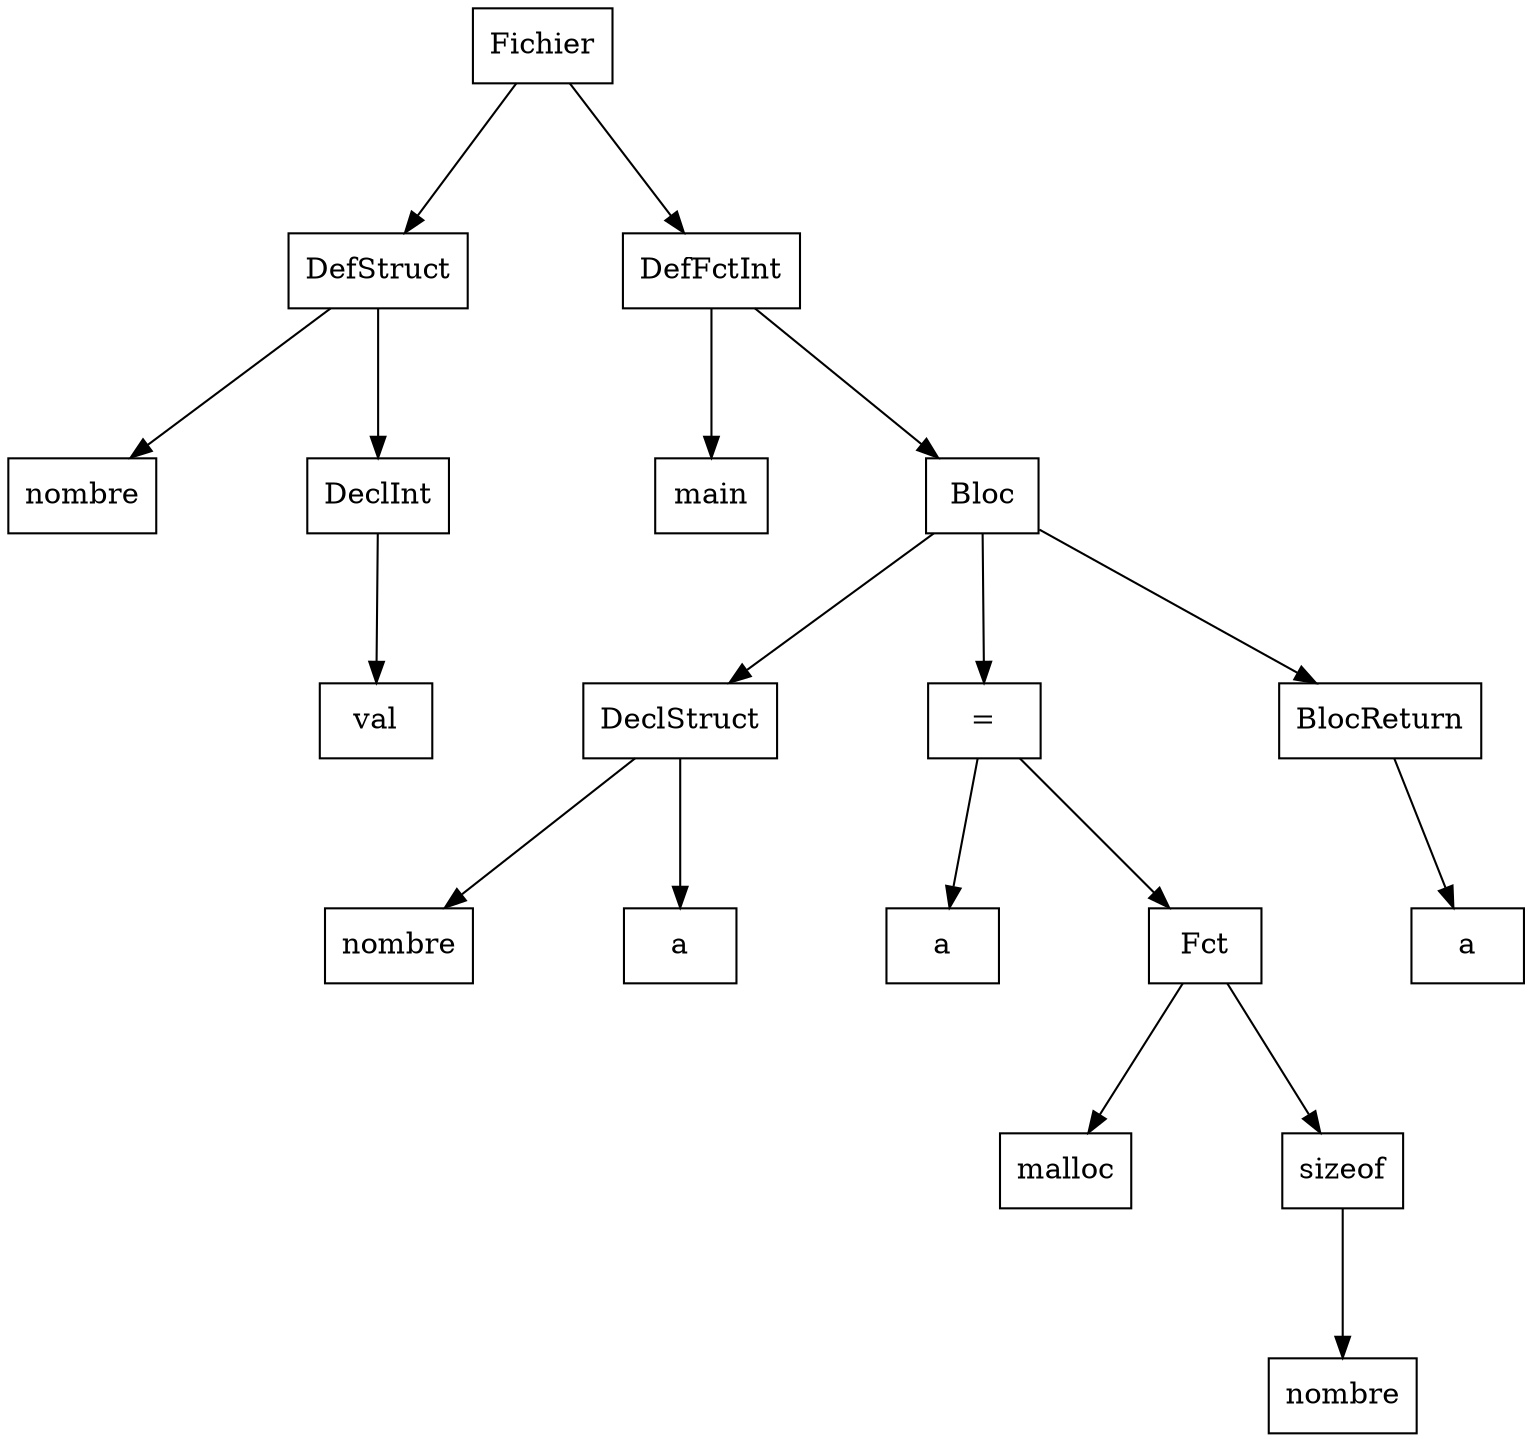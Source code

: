 digraph "ast"{

	nodesep=1;
	ranksep=1;

	N0 [label="Fichier", shape="box"];
	N1 [label="DefStruct", shape="box"];
	N2 [label="nombre", shape="box"];
	N3 [label="DeclInt", shape="box"];
	N4 [label="val", shape="box"];
	N5 [label="DefFctInt", shape="box"];
	N6 [label="main", shape="box"];
	N7 [label="Bloc", shape="box"];
	N8 [label="DeclStruct", shape="box"];
	N9 [label="nombre", shape="box"];
	N10 [label="a", shape="box"];
	N11 [label="=", shape="box"];
	N12 [label="a", shape="box"];
	N13 [label="Fct", shape="box"];
	N14 [label="malloc", shape="box"];
	N15 [label="sizeof", shape="box"];
	N16 [label="nombre", shape="box"];
	N17 [label="BlocReturn", shape="box"];
	N18 [label="a", shape="box"];

	N1 -> N2; 
	N3 -> N4; 
	N1 -> N3; 
	N0 -> N1; 
	N5 -> N6; 
	N8 -> N9; 
	N8 -> N10; 
	N7 -> N8; 
	N11 -> N12; 
	N13 -> N14; 
	N15 -> N16; 
	N13 -> N15; 
	N11 -> N13; 
	N7 -> N11; 
	N17 -> N18; 
	N7 -> N17; 
	N5 -> N7; 
	N0 -> N5; 
}
